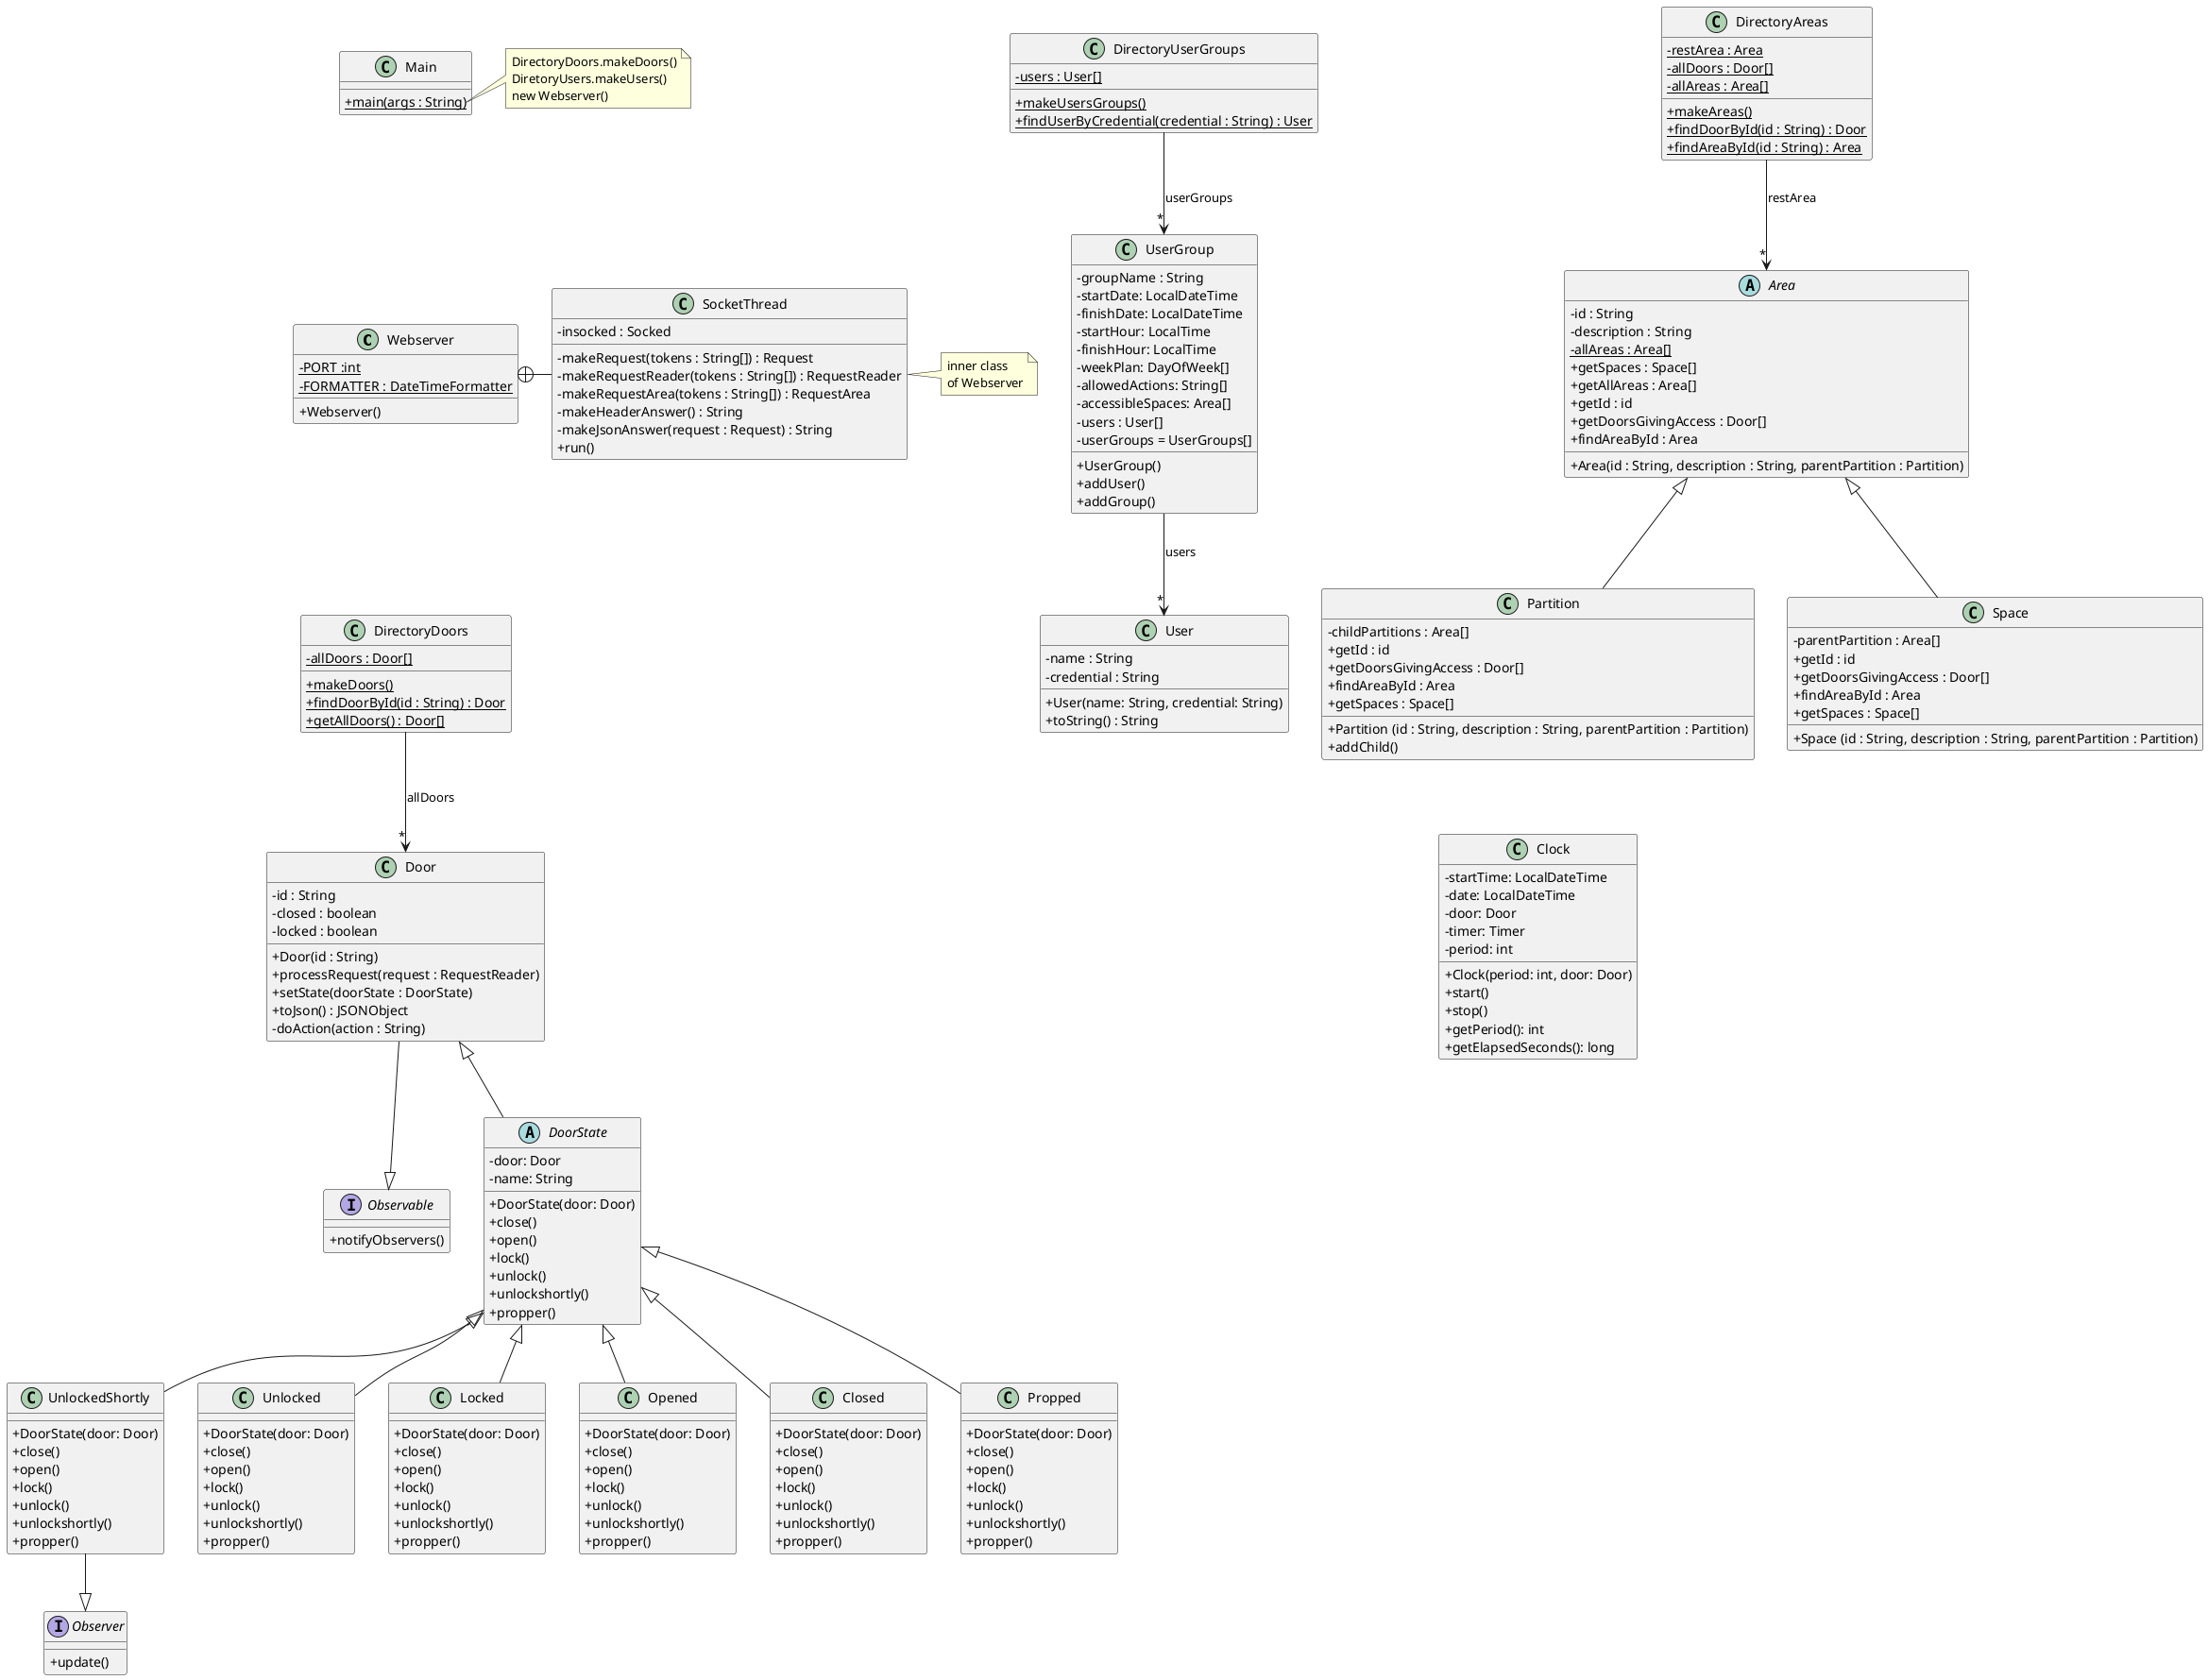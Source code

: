 @startuml
'https://plantuml.com/class-diagram
skinparam classAttributeIconSize 0

class Webserver {
- {static} PORT :int
- {static} FORMATTER : DateTimeFormatter
+ Webserver()
}

class SocketThread {
- insocked : Socked
- makeRequest(tokens : String[]) : Request
- makeRequestReader(tokens : String[]) : RequestReader
- makeRequestArea(tokens : String[]) : RequestArea
- makeHeaderAnswer() : String
- makeJsonAnswer(request : Request) : String
+ run()
}

Webserver +-right- SocketThread

note right of SocketThread
inner class
of Webserver
end note

class DirectoryDoors {
- {static} allDoors : Door[]
+ {static} makeDoors()
+ {static} findDoorById(id : String) : Door
+ {static} getAllDoors() : Door[]
}

DirectoryDoors --> "*" Door : "allDoors"

class DirectoryUserGroups {
- {static} users : User[]
+ {static} makeUsersGroups()
+ {static} findUserByCredential(credential : String) : User
}
DirectoryUserGroups --> "*" UserGroup : "userGroups"
UserGroup --> "*" User: "users"
class DirectoryAreas {
- {static} restArea : Area
- {static} allDoors : Door[]
- {static} allAreas : Area[]
+ {static} makeAreas()
+ {static} findDoorById(id : String) : Door
+ {static} findAreaById(id : String) : Area
}

DirectoryAreas --> "*" Area: "restArea"

abstract class Area {
- id : String
- description : String
- {static} allAreas : Area[]
+ Area(id : String, description : String, parentPartition : Partition)
+ getSpaces : Space[]
+ getAllAreas : Area[]
+ getId : id
+ getDoorsGivingAccess : Door[]
+ findAreaById : Area
}

class Partition extends Area {
 - childPartitions : Area[]
 + Partition (id : String, description : String, parentPartition : Partition)
 + getId : id
 + getDoorsGivingAccess : Door[]
 + findAreaById : Area
 + addChild()
 + getSpaces : Space[]
}
class Space extends Area {
- parentPartition : Area[]
+ Space (id : String, description : String, parentPartition : Partition)
+ getId : id
+ getDoorsGivingAccess : Door[]
+ findAreaById : Area
+ getSpaces : Space[]
}
class Clock {
      - startTime: LocalDateTime
      - date: LocalDateTime
      - door: Door
      - timer: Timer
      - period: int
      + Clock(period: int, door: Door)
      + start()
      + stop()
      + getPeriod(): int
      + getElapsedSeconds(): long
}
interface Observer {
  + update()
}

interface Observable {
  + notifyObservers()
}

Door --|> Observable

UnlockedShortly --|> Observer

Partition -[hidden]down- Clock

class Door {
- id : String
- closed : boolean
- locked : boolean
+ Door(id : String)
+ processRequest(request : RequestReader)
+ setState(doorState : DoorState)
+ toJson() : JSONObject
'+ toString() : String
'+ isClosed() :boolean
'+ setClosed(b : boolean)
'+ getStateName() : String
- doAction(action : String)
}

abstract class DoorState extends Door {
- door: Door
- name: String
+ DoorState(door: Door)
+ close()
+ open()
+ lock()
+ unlock()
+ unlockshortly()
+ propper()
}

class Unlocked extends DoorState{
+ DoorState(door: Door)
+ close()
+ open()
+ lock()
+ unlock()
+ unlockshortly()
+ propper()
}
class UnlockedShortly extends DoorState{
+ DoorState(door: Door)
+ close()
+ open()
+ lock()
+ unlock()
+ unlockshortly()
+ propper()
}
class Locked extends DoorState{
+ DoorState(door: Door)
+ close()
+ open()
+ lock()
+ unlock()
+ unlockshortly()
+ propper()
}
class Opened extends DoorState{
+ DoorState(door: Door)
+ close()
+ open()
+ lock()
+ unlock()
+ unlockshortly()
+ propper()
}
class Closed extends DoorState{
+ DoorState(door: Door)
+ close()
+ open()
+ lock()
+ unlock()
+ unlockshortly()
+ propper()
}
class Propped extends DoorState{
+ DoorState(door: Door)
+ close()
+ open()
+ lock()
+ unlock()
+ unlockshortly()
+ propper()
}
class UserGroup {
- groupName : String
- startDate: LocalDateTime
- finishDate: LocalDateTime
- startHour: LocalTime
- finishHour: LocalTime
- weekPlan: DayOfWeek[]
- allowedActions: String[]
- accessibleSpaces: Area[]
- users : User[]
- userGroups = UserGroups[]
+ UserGroup()
+ addUser()
+ addGroup()
}
class User {
- name : String
- credential : String
+ User(name: String, credential: String)
+ toString() : String
}


class Main {
+ {static} main(args : String)
}

note right of Main::main
DirectoryDoors.makeDoors()
DiretoryUsers.makeUsers()
new Webserver()
end note

Main -[hidden]down- Webserver
Webserver -[hidden]down- DirectoryDoors
@enduml
